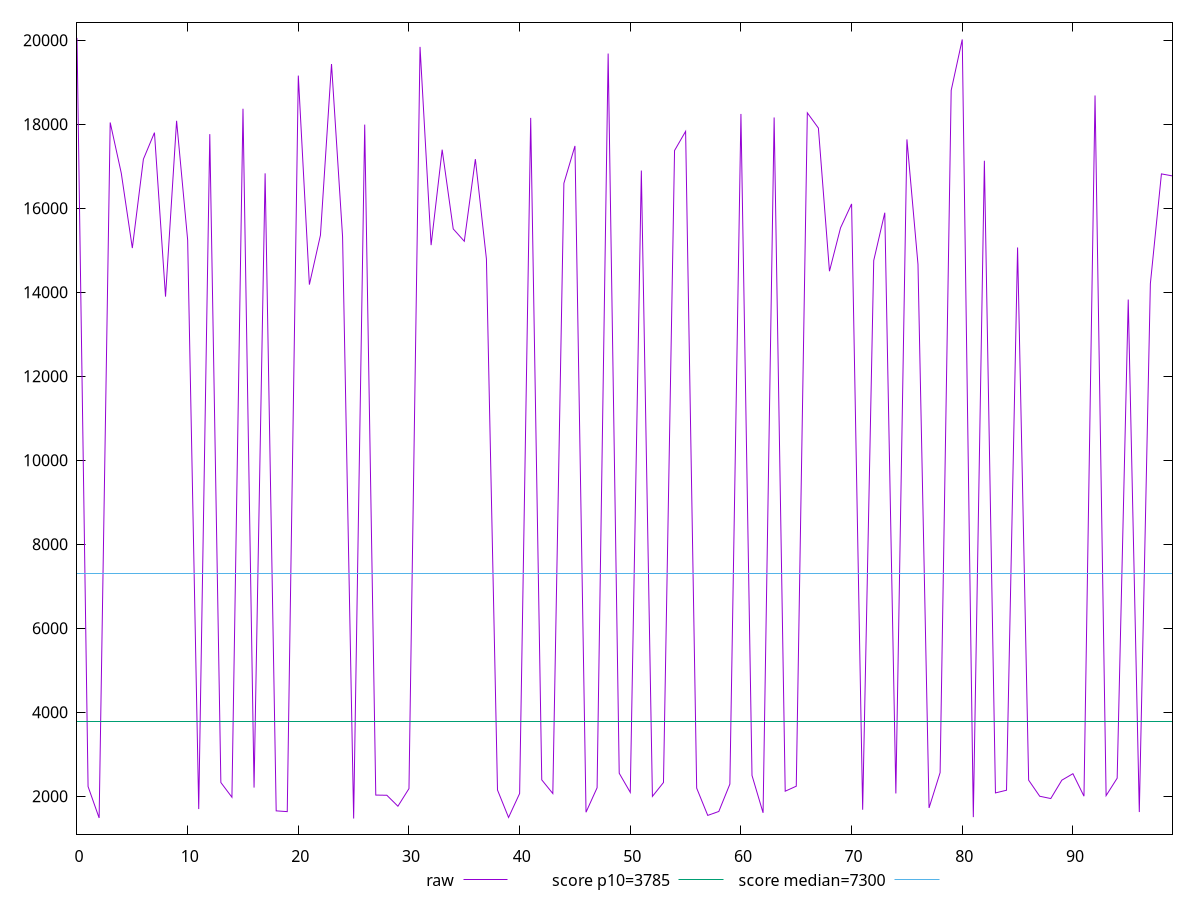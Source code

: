 reset

$raw <<EOF
0 20057.4065
1 2231.5924999999997
2 1483.5720000000001
3 18042.988999999994
4 16838.648499999996
5 15053.4405
6 17169.812000000005
7 17801.5665
8 13896.956499999998
9 18083.4615
10 15244.4415
11 1695.312
12 17766.498499999998
13 2327.848
14 1976.6799999999998
15 18371.359
16 2207.0919999999996
17 16833.2825
18 1652.56
19 1634.2679999999996
20 19160.276
21 14183.136499999997
22 15360.229500000001
23 19435.597000000005
24 15321.468499999999
25 1470.078
26 17992.14
27 2028.505
28 2023.7955000000002
29 1762.9100000000003
30 2182.134
31 19843.886499999993
32 15123.1655
33 17395.73
34 15509.129500000003
35 15215.466499999999
36 17171.648
37 14792.8
38 2149.149
39 1495.296
40 2066.1319999999996
41 18152.5735
42 2390.5977500000004
43 2064.8525
44 16595.912000000004
45 17485.250500000002
46 1619.5259999999998
47 2202.318
48 19685.213000000003
49 2548.126
50 2092.2305
51 16899.152499999997
52 1996.9430000000002
53 2327.4880000000003
54 17375.756499999996
55 17832.453999999998
56 2193.26
57 1544.433
58 1637.9750000000001
59 2289.6775000000002
60 18246.555
61 2496.0335000000005
62 1605.927
63 18162.998
64 2120.5575000000003
65 2239.8115000000003
66 18273.146500000003
67 17910.104
68 14502.017000000002
69 15533.517999999996
70 16104.3485
71 1679.2984999999999
72 14756.590000000004
73 15894.819
74 2067.002
75 17640.905000000002
76 14664.268000000002
77 1721.8225000000002
78 2563.6580000000004
79 18807.834999999995
80 20020.5775
81 1503.2224999999999
82 17133.217000000004
83 2079.816
84 2143.762
85 15067.694
86 2383.298
87 2000.5349999999999
88 1945.6981
89 2383.035
90 2537.045
91 2001.5550000000003
92 18686.940000000002
93 2015.135
94 2430.5559999999996
95 13827.8985
96 1623.566
97 14204.714999999998
98 16819.542
99 16771.157000000003
EOF

set key outside below
set xrange [0:99]
set yrange [1098.33143:20429.15307]
set trange [1098.33143:20429.15307]
set terminal svg size 640, 500 enhanced background rgb 'white'
set output "reports/report_00028_2021-02-24T12-49-42.674Z/interactive/samples/agenda/raw/values.svg"

plot $raw title "raw" with line, \
     3785 title "score p10=3785", \
     7300 title "score median=7300"

reset
